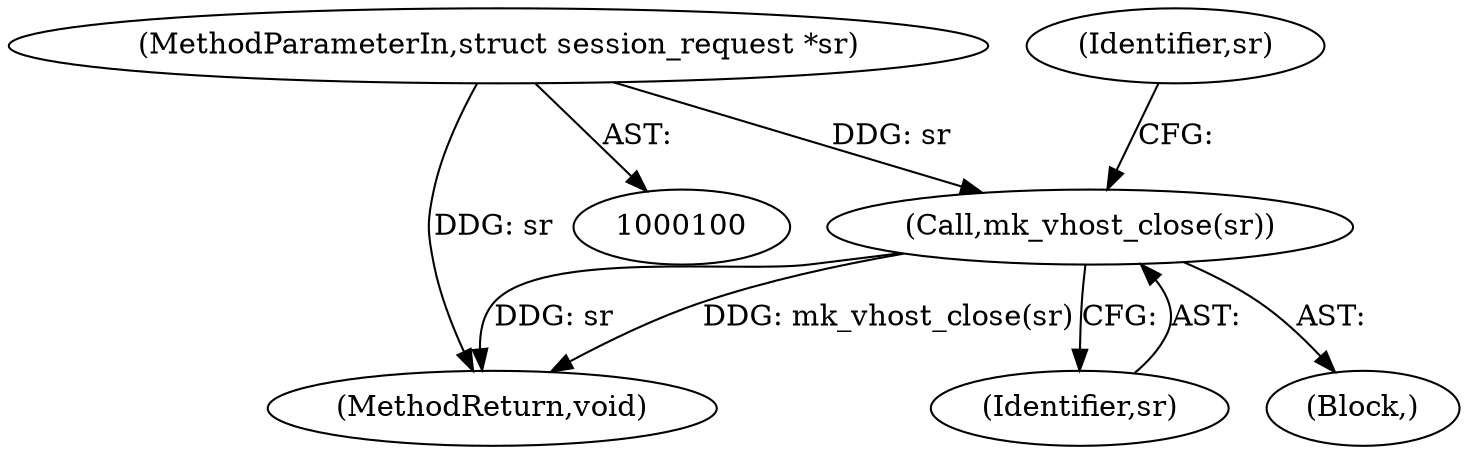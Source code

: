 digraph "1_monkey_b2d0e6f92310bb14a15aa2f8e96e1fb5379776dd_0@API" {
"1000110" [label="(Call,mk_vhost_close(sr))"];
"1000101" [label="(MethodParameterIn,struct session_request *sr)"];
"1000109" [label="(Block,)"];
"1000115" [label="(Identifier,sr)"];
"1000159" [label="(MethodReturn,void)"];
"1000111" [label="(Identifier,sr)"];
"1000110" [label="(Call,mk_vhost_close(sr))"];
"1000101" [label="(MethodParameterIn,struct session_request *sr)"];
"1000110" -> "1000109"  [label="AST: "];
"1000110" -> "1000111"  [label="CFG: "];
"1000111" -> "1000110"  [label="AST: "];
"1000115" -> "1000110"  [label="CFG: "];
"1000110" -> "1000159"  [label="DDG: sr"];
"1000110" -> "1000159"  [label="DDG: mk_vhost_close(sr)"];
"1000101" -> "1000110"  [label="DDG: sr"];
"1000101" -> "1000100"  [label="AST: "];
"1000101" -> "1000159"  [label="DDG: sr"];
}
